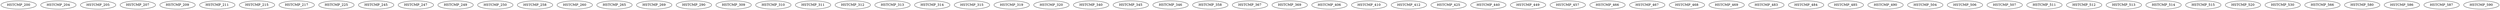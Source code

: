 digraph G {
    HSTCMP_200;
    HSTCMP_204;
    HSTCMP_205;
    HSTCMP_207;
    HSTCMP_209;
    HSTCMP_211;
    HSTCMP_215;
    HSTCMP_217;
    HSTCMP_225;
    HSTCMP_245;
    HSTCMP_247;
    HSTCMP_249;
    HSTCMP_250;
    HSTCMP_258;
    HSTCMP_260;
    HSTCMP_265;
    HSTCMP_269;
    HSTCMP_290;
    HSTCMP_309;
    HSTCMP_310;
    HSTCMP_311;
    HSTCMP_312;
    HSTCMP_313;
    HSTCMP_314;
    HSTCMP_315;
    HSTCMP_319;
    HSTCMP_320;
    HSTCMP_340;
    HSTCMP_345;
    HSTCMP_346;
    HSTCMP_358;
    HSTCMP_367;
    HSTCMP_369;
    HSTCMP_406;
    HSTCMP_410;
    HSTCMP_412;
    HSTCMP_425;
    HSTCMP_440;
    HSTCMP_449;
    HSTCMP_457;
    HSTCMP_466;
    HSTCMP_467;
    HSTCMP_468;
    HSTCMP_469;
    HSTCMP_483;
    HSTCMP_484;
    HSTCMP_485;
    HSTCMP_490;
    HSTCMP_504;
    HSTCMP_506;
    HSTCMP_507;
    HSTCMP_511;
    HSTCMP_512;
    HSTCMP_513;
    HSTCMP_514;
    HSTCMP_515;
    HSTCMP_520;
    HSTCMP_530;
    HSTCMP_566;
    HSTCMP_580;
    HSTCMP_586;
    HSTCMP_587;
    HSTCMP_590;
}
